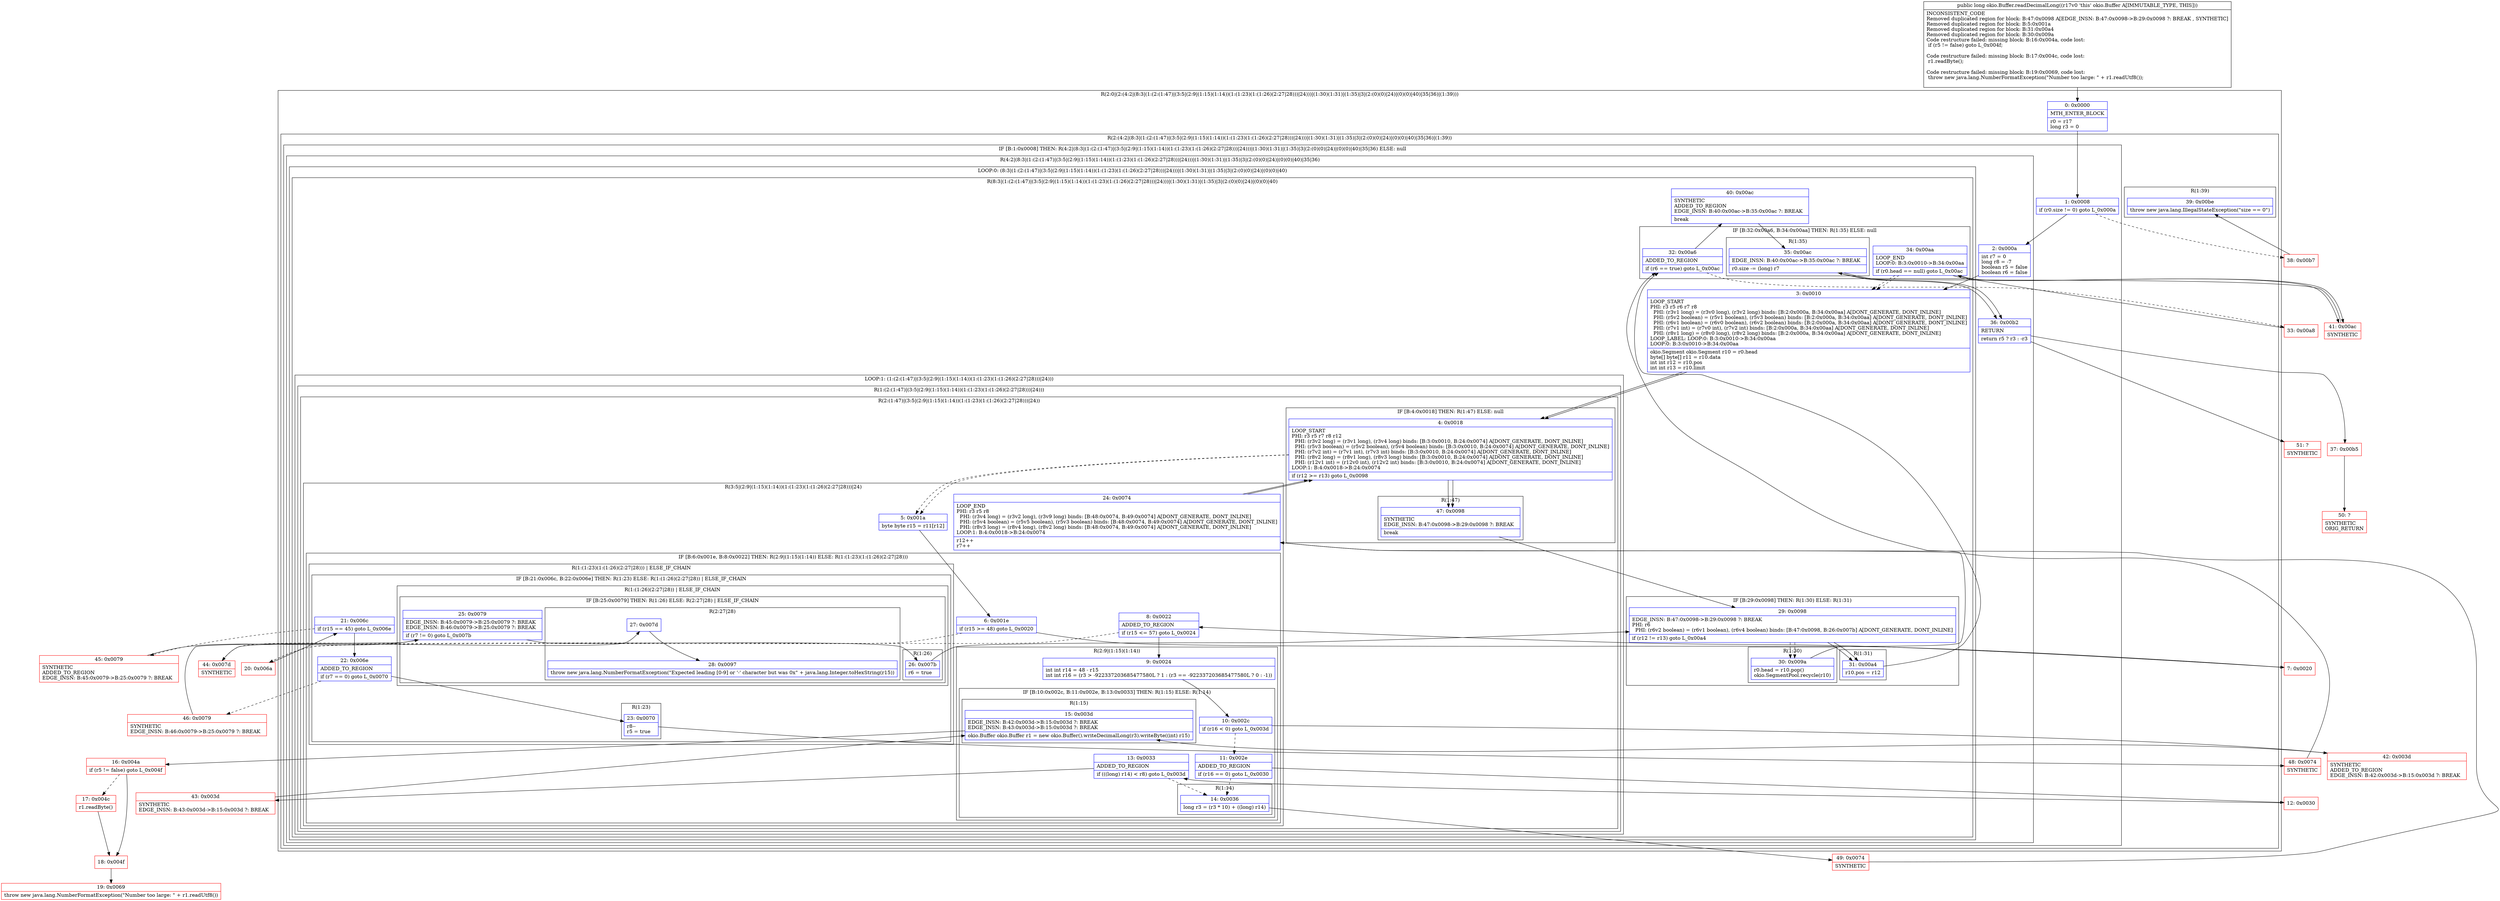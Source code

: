 digraph "CFG forokio.Buffer.readDecimalLong()J" {
subgraph cluster_Region_1594110253 {
label = "R(2:0|(2:(4:2|(8:3|(1:(2:(1:47)|(3:5|(2:9|(1:15)(1:14))(1:(1:23)(1:(1:26)(2:27|28)))|24)))|(1:30)(1:31)|(1:35)|3|(2:(0)(0)|24)|(0)(0)|40)|35|36)|(1:39)))";
node [shape=record,color=blue];
Node_0 [shape=record,label="{0\:\ 0x0000|MTH_ENTER_BLOCK\l|r0 = r17\llong r3 = 0\l}"];
subgraph cluster_Region_2038864995 {
label = "R(2:(4:2|(8:3|(1:(2:(1:47)|(3:5|(2:9|(1:15)(1:14))(1:(1:23)(1:(1:26)(2:27|28)))|24)))|(1:30)(1:31)|(1:35)|3|(2:(0)(0)|24)|(0)(0)|40)|35|36)|(1:39))";
node [shape=record,color=blue];
subgraph cluster_IfRegion_1928523451 {
label = "IF [B:1:0x0008] THEN: R(4:2|(8:3|(1:(2:(1:47)|(3:5|(2:9|(1:15)(1:14))(1:(1:23)(1:(1:26)(2:27|28)))|24)))|(1:30)(1:31)|(1:35)|3|(2:(0)(0)|24)|(0)(0)|40)|35|36) ELSE: null";
node [shape=record,color=blue];
Node_1 [shape=record,label="{1\:\ 0x0008|if (r0.size != 0) goto L_0x000a\l}"];
subgraph cluster_Region_1549704364 {
label = "R(4:2|(8:3|(1:(2:(1:47)|(3:5|(2:9|(1:15)(1:14))(1:(1:23)(1:(1:26)(2:27|28)))|24)))|(1:30)(1:31)|(1:35)|3|(2:(0)(0)|24)|(0)(0)|40)|35|36)";
node [shape=record,color=blue];
Node_2 [shape=record,label="{2\:\ 0x000a|int r7 = 0\llong r8 = \-7\lboolean r5 = false\lboolean r6 = false\l}"];
subgraph cluster_LoopRegion_1571896706 {
label = "LOOP:0: (8:3|(1:(2:(1:47)|(3:5|(2:9|(1:15)(1:14))(1:(1:23)(1:(1:26)(2:27|28)))|24)))|(1:30)(1:31)|(1:35)|3|(2:(0)(0)|24)|(0)(0)|40)";
node [shape=record,color=blue];
Node_34 [shape=record,label="{34\:\ 0x00aa|LOOP_END\lLOOP:0: B:3:0x0010\-\>B:34:0x00aa\l|if (r0.head == null) goto L_0x00ac\l}"];
subgraph cluster_Region_109381181 {
label = "R(8:3|(1:(2:(1:47)|(3:5|(2:9|(1:15)(1:14))(1:(1:23)(1:(1:26)(2:27|28)))|24)))|(1:30)(1:31)|(1:35)|3|(2:(0)(0)|24)|(0)(0)|40)";
node [shape=record,color=blue];
Node_3 [shape=record,label="{3\:\ 0x0010|LOOP_START\lPHI: r3 r5 r6 r7 r8 \l  PHI: (r3v1 long) = (r3v0 long), (r3v2 long) binds: [B:2:0x000a, B:34:0x00aa] A[DONT_GENERATE, DONT_INLINE]\l  PHI: (r5v2 boolean) = (r5v1 boolean), (r5v3 boolean) binds: [B:2:0x000a, B:34:0x00aa] A[DONT_GENERATE, DONT_INLINE]\l  PHI: (r6v1 boolean) = (r6v0 boolean), (r6v2 boolean) binds: [B:2:0x000a, B:34:0x00aa] A[DONT_GENERATE, DONT_INLINE]\l  PHI: (r7v1 int) = (r7v0 int), (r7v2 int) binds: [B:2:0x000a, B:34:0x00aa] A[DONT_GENERATE, DONT_INLINE]\l  PHI: (r8v1 long) = (r8v0 long), (r8v2 long) binds: [B:2:0x000a, B:34:0x00aa] A[DONT_GENERATE, DONT_INLINE]\lLOOP_LABEL: LOOP:0: B:3:0x0010\-\>B:34:0x00aa\lLOOP:0: B:3:0x0010\-\>B:34:0x00aa\l|okio.Segment okio.Segment r10 = r0.head\lbyte[] byte[] r11 = r10.data\lint int r12 = r10.pos\lint int r13 = r10.limit\l}"];
subgraph cluster_LoopRegion_872011763 {
label = "LOOP:1: (1:(2:(1:47)|(3:5|(2:9|(1:15)(1:14))(1:(1:23)(1:(1:26)(2:27|28)))|24)))";
node [shape=record,color=blue];
subgraph cluster_Region_2127634539 {
label = "R(1:(2:(1:47)|(3:5|(2:9|(1:15)(1:14))(1:(1:23)(1:(1:26)(2:27|28)))|24)))";
node [shape=record,color=blue];
subgraph cluster_Region_464752188 {
label = "R(2:(1:47)|(3:5|(2:9|(1:15)(1:14))(1:(1:23)(1:(1:26)(2:27|28)))|24))";
node [shape=record,color=blue];
subgraph cluster_IfRegion_830940424 {
label = "IF [B:4:0x0018] THEN: R(1:47) ELSE: null";
node [shape=record,color=blue];
Node_4 [shape=record,label="{4\:\ 0x0018|LOOP_START\lPHI: r3 r5 r7 r8 r12 \l  PHI: (r3v2 long) = (r3v1 long), (r3v4 long) binds: [B:3:0x0010, B:24:0x0074] A[DONT_GENERATE, DONT_INLINE]\l  PHI: (r5v3 boolean) = (r5v2 boolean), (r5v4 boolean) binds: [B:3:0x0010, B:24:0x0074] A[DONT_GENERATE, DONT_INLINE]\l  PHI: (r7v2 int) = (r7v1 int), (r7v3 int) binds: [B:3:0x0010, B:24:0x0074] A[DONT_GENERATE, DONT_INLINE]\l  PHI: (r8v2 long) = (r8v1 long), (r8v3 long) binds: [B:3:0x0010, B:24:0x0074] A[DONT_GENERATE, DONT_INLINE]\l  PHI: (r12v1 int) = (r12v0 int), (r12v2 int) binds: [B:3:0x0010, B:24:0x0074] A[DONT_GENERATE, DONT_INLINE]\lLOOP:1: B:4:0x0018\-\>B:24:0x0074\l|if (r12 \>= r13) goto L_0x0098\l}"];
subgraph cluster_Region_1329266149 {
label = "R(1:47)";
node [shape=record,color=blue];
Node_47 [shape=record,label="{47\:\ 0x0098|SYNTHETIC\lEDGE_INSN: B:47:0x0098\-\>B:29:0x0098 ?: BREAK  \l|break\l}"];
}
}
subgraph cluster_Region_992851711 {
label = "R(3:5|(2:9|(1:15)(1:14))(1:(1:23)(1:(1:26)(2:27|28)))|24)";
node [shape=record,color=blue];
Node_5 [shape=record,label="{5\:\ 0x001a|byte byte r15 = r11[r12]\l}"];
subgraph cluster_IfRegion_2047173968 {
label = "IF [B:6:0x001e, B:8:0x0022] THEN: R(2:9|(1:15)(1:14)) ELSE: R(1:(1:23)(1:(1:26)(2:27|28)))";
node [shape=record,color=blue];
Node_6 [shape=record,label="{6\:\ 0x001e|if (r15 \>= 48) goto L_0x0020\l}"];
Node_8 [shape=record,label="{8\:\ 0x0022|ADDED_TO_REGION\l|if (r15 \<= 57) goto L_0x0024\l}"];
subgraph cluster_Region_400667760 {
label = "R(2:9|(1:15)(1:14))";
node [shape=record,color=blue];
Node_9 [shape=record,label="{9\:\ 0x0024|int int r14 = 48 \- r15\lint int r16 = (r3 \> \-922337203685477580L ? 1 : (r3 == \-922337203685477580L ? 0 : \-1))\l}"];
subgraph cluster_IfRegion_1411757332 {
label = "IF [B:10:0x002c, B:11:0x002e, B:13:0x0033] THEN: R(1:15) ELSE: R(1:14)";
node [shape=record,color=blue];
Node_10 [shape=record,label="{10\:\ 0x002c|if (r16 \< 0) goto L_0x003d\l}"];
Node_11 [shape=record,label="{11\:\ 0x002e|ADDED_TO_REGION\l|if (r16 == 0) goto L_0x0030\l}"];
Node_13 [shape=record,label="{13\:\ 0x0033|ADDED_TO_REGION\l|if (((long) r14) \< r8) goto L_0x003d\l}"];
subgraph cluster_Region_581786765 {
label = "R(1:15)";
node [shape=record,color=blue];
Node_15 [shape=record,label="{15\:\ 0x003d|EDGE_INSN: B:42:0x003d\-\>B:15:0x003d ?: BREAK  \lEDGE_INSN: B:43:0x003d\-\>B:15:0x003d ?: BREAK  \l|okio.Buffer okio.Buffer r1 = new okio.Buffer().writeDecimalLong(r3).writeByte((int) r15)\l}"];
}
subgraph cluster_Region_503270781 {
label = "R(1:14)";
node [shape=record,color=blue];
Node_14 [shape=record,label="{14\:\ 0x0036|long r3 = (r3 * 10) + ((long) r14)\l}"];
}
}
}
subgraph cluster_Region_838987198 {
label = "R(1:(1:23)(1:(1:26)(2:27|28))) | ELSE_IF_CHAIN\l";
node [shape=record,color=blue];
subgraph cluster_IfRegion_1777647177 {
label = "IF [B:21:0x006c, B:22:0x006e] THEN: R(1:23) ELSE: R(1:(1:26)(2:27|28)) | ELSE_IF_CHAIN\l";
node [shape=record,color=blue];
Node_21 [shape=record,label="{21\:\ 0x006c|if (r15 == 45) goto L_0x006e\l}"];
Node_22 [shape=record,label="{22\:\ 0x006e|ADDED_TO_REGION\l|if (r7 == 0) goto L_0x0070\l}"];
subgraph cluster_Region_409945766 {
label = "R(1:23)";
node [shape=record,color=blue];
Node_23 [shape=record,label="{23\:\ 0x0070|r8\-\-\lr5 = true\l}"];
}
subgraph cluster_Region_1168396781 {
label = "R(1:(1:26)(2:27|28)) | ELSE_IF_CHAIN\l";
node [shape=record,color=blue];
subgraph cluster_IfRegion_1097327655 {
label = "IF [B:25:0x0079] THEN: R(1:26) ELSE: R(2:27|28) | ELSE_IF_CHAIN\l";
node [shape=record,color=blue];
Node_25 [shape=record,label="{25\:\ 0x0079|EDGE_INSN: B:45:0x0079\-\>B:25:0x0079 ?: BREAK  \lEDGE_INSN: B:46:0x0079\-\>B:25:0x0079 ?: BREAK  \l|if (r7 != 0) goto L_0x007b\l}"];
subgraph cluster_Region_714941803 {
label = "R(1:26)";
node [shape=record,color=blue];
Node_26 [shape=record,label="{26\:\ 0x007b|r6 = true\l}"];
}
subgraph cluster_Region_237181386 {
label = "R(2:27|28)";
node [shape=record,color=blue];
Node_27 [shape=record,label="{27\:\ 0x007d}"];
Node_28 [shape=record,label="{28\:\ 0x0097|throw new java.lang.NumberFormatException(\"Expected leading [0\-9] or '\-' character but was 0x\" + java.lang.Integer.toHexString(r15))\l}"];
}
}
}
}
}
}
Node_24 [shape=record,label="{24\:\ 0x0074|LOOP_END\lPHI: r3 r5 r8 \l  PHI: (r3v4 long) = (r3v2 long), (r3v9 long) binds: [B:48:0x0074, B:49:0x0074] A[DONT_GENERATE, DONT_INLINE]\l  PHI: (r5v4 boolean) = (r5v5 boolean), (r5v3 boolean) binds: [B:48:0x0074, B:49:0x0074] A[DONT_GENERATE, DONT_INLINE]\l  PHI: (r8v3 long) = (r8v4 long), (r8v2 long) binds: [B:48:0x0074, B:49:0x0074] A[DONT_GENERATE, DONT_INLINE]\lLOOP:1: B:4:0x0018\-\>B:24:0x0074\l|r12++\lr7++\l}"];
}
}
}
}
subgraph cluster_IfRegion_522021355 {
label = "IF [B:29:0x0098] THEN: R(1:30) ELSE: R(1:31)";
node [shape=record,color=blue];
Node_29 [shape=record,label="{29\:\ 0x0098|EDGE_INSN: B:47:0x0098\-\>B:29:0x0098 ?: BREAK  \lPHI: r6 \l  PHI: (r6v2 boolean) = (r6v1 boolean), (r6v4 boolean) binds: [B:47:0x0098, B:26:0x007b] A[DONT_GENERATE, DONT_INLINE]\l|if (r12 != r13) goto L_0x00a4\l}"];
subgraph cluster_Region_2138152684 {
label = "R(1:30)";
node [shape=record,color=blue];
Node_30 [shape=record,label="{30\:\ 0x009a|r0.head = r10.pop()\lokio.SegmentPool.recycle(r10)\l}"];
}
subgraph cluster_Region_1015306772 {
label = "R(1:31)";
node [shape=record,color=blue];
Node_31 [shape=record,label="{31\:\ 0x00a4|r10.pos = r12\l}"];
}
}
subgraph cluster_IfRegion_1690117754 {
label = "IF [B:32:0x00a6, B:34:0x00aa] THEN: R(1:35) ELSE: null";
node [shape=record,color=blue];
Node_32 [shape=record,label="{32\:\ 0x00a6|ADDED_TO_REGION\l|if (r6 == true) goto L_0x00ac\l}"];
Node_34 [shape=record,label="{34\:\ 0x00aa|LOOP_END\lLOOP:0: B:3:0x0010\-\>B:34:0x00aa\l|if (r0.head == null) goto L_0x00ac\l}"];
subgraph cluster_Region_397093050 {
label = "R(1:35)";
node [shape=record,color=blue];
Node_35 [shape=record,label="{35\:\ 0x00ac|EDGE_INSN: B:40:0x00ac\-\>B:35:0x00ac ?: BREAK  \l|r0.size \-= (long) r7\l}"];
}
}
Node_3 [shape=record,label="{3\:\ 0x0010|LOOP_START\lPHI: r3 r5 r6 r7 r8 \l  PHI: (r3v1 long) = (r3v0 long), (r3v2 long) binds: [B:2:0x000a, B:34:0x00aa] A[DONT_GENERATE, DONT_INLINE]\l  PHI: (r5v2 boolean) = (r5v1 boolean), (r5v3 boolean) binds: [B:2:0x000a, B:34:0x00aa] A[DONT_GENERATE, DONT_INLINE]\l  PHI: (r6v1 boolean) = (r6v0 boolean), (r6v2 boolean) binds: [B:2:0x000a, B:34:0x00aa] A[DONT_GENERATE, DONT_INLINE]\l  PHI: (r7v1 int) = (r7v0 int), (r7v2 int) binds: [B:2:0x000a, B:34:0x00aa] A[DONT_GENERATE, DONT_INLINE]\l  PHI: (r8v1 long) = (r8v0 long), (r8v2 long) binds: [B:2:0x000a, B:34:0x00aa] A[DONT_GENERATE, DONT_INLINE]\lLOOP_LABEL: LOOP:0: B:3:0x0010\-\>B:34:0x00aa\lLOOP:0: B:3:0x0010\-\>B:34:0x00aa\l|okio.Segment okio.Segment r10 = r0.head\lbyte[] byte[] r11 = r10.data\lint int r12 = r10.pos\lint int r13 = r10.limit\l}"];
subgraph cluster_LoopRegion_1122100491 {
label = "LOOP:1: (2:(0)(0)|24)";
node [shape=record,color=blue];
subgraph cluster_Region_561367006 {
label = "R(2:(0)(0)|24)";
node [shape=record,color=blue];
subgraph cluster_IfRegion_1818755610 {
label = "IF [B:4:0x0018] THEN: R(0) ELSE: R(0)";
node [shape=record,color=blue];
Node_4 [shape=record,label="{4\:\ 0x0018|LOOP_START\lPHI: r3 r5 r7 r8 r12 \l  PHI: (r3v2 long) = (r3v1 long), (r3v4 long) binds: [B:3:0x0010, B:24:0x0074] A[DONT_GENERATE, DONT_INLINE]\l  PHI: (r5v3 boolean) = (r5v2 boolean), (r5v4 boolean) binds: [B:3:0x0010, B:24:0x0074] A[DONT_GENERATE, DONT_INLINE]\l  PHI: (r7v2 int) = (r7v1 int), (r7v3 int) binds: [B:3:0x0010, B:24:0x0074] A[DONT_GENERATE, DONT_INLINE]\l  PHI: (r8v2 long) = (r8v1 long), (r8v3 long) binds: [B:3:0x0010, B:24:0x0074] A[DONT_GENERATE, DONT_INLINE]\l  PHI: (r12v1 int) = (r12v0 int), (r12v2 int) binds: [B:3:0x0010, B:24:0x0074] A[DONT_GENERATE, DONT_INLINE]\lLOOP:1: B:4:0x0018\-\>B:24:0x0074\l|if (r12 \>= r13) goto L_0x0098\l}"];
subgraph cluster_Region_1512893799 {
label = "R(0)";
node [shape=record,color=blue];
}
subgraph cluster_Region_1744672641 {
label = "R(0)";
node [shape=record,color=blue];
}
}
Node_24 [shape=record,label="{24\:\ 0x0074|LOOP_END\lPHI: r3 r5 r8 \l  PHI: (r3v4 long) = (r3v2 long), (r3v9 long) binds: [B:48:0x0074, B:49:0x0074] A[DONT_GENERATE, DONT_INLINE]\l  PHI: (r5v4 boolean) = (r5v5 boolean), (r5v3 boolean) binds: [B:48:0x0074, B:49:0x0074] A[DONT_GENERATE, DONT_INLINE]\l  PHI: (r8v3 long) = (r8v4 long), (r8v2 long) binds: [B:48:0x0074, B:49:0x0074] A[DONT_GENERATE, DONT_INLINE]\lLOOP:1: B:4:0x0018\-\>B:24:0x0074\l|r12++\lr7++\l}"];
}
}
subgraph cluster_IfRegion_1914872185 {
label = "IF [B:29:0x0098] THEN: R(0) ELSE: R(0)";
node [shape=record,color=blue];
Node_29 [shape=record,label="{29\:\ 0x0098|EDGE_INSN: B:47:0x0098\-\>B:29:0x0098 ?: BREAK  \lPHI: r6 \l  PHI: (r6v2 boolean) = (r6v1 boolean), (r6v4 boolean) binds: [B:47:0x0098, B:26:0x007b] A[DONT_GENERATE, DONT_INLINE]\l|if (r12 != r13) goto L_0x00a4\l}"];
subgraph cluster_Region_3250602 {
label = "R(0)";
node [shape=record,color=blue];
}
subgraph cluster_Region_1303768346 {
label = "R(0)";
node [shape=record,color=blue];
}
}
Node_40 [shape=record,label="{40\:\ 0x00ac|SYNTHETIC\lADDED_TO_REGION\lEDGE_INSN: B:40:0x00ac\-\>B:35:0x00ac ?: BREAK  \l|break\l}"];
}
}
Node_35 [shape=record,label="{35\:\ 0x00ac|EDGE_INSN: B:40:0x00ac\-\>B:35:0x00ac ?: BREAK  \l|r0.size \-= (long) r7\l}"];
Node_36 [shape=record,label="{36\:\ 0x00b2|RETURN\l|return r5 ? r3 : \-r3\l}"];
}
}
subgraph cluster_Region_1892644382 {
label = "R(1:39)";
node [shape=record,color=blue];
Node_39 [shape=record,label="{39\:\ 0x00be|throw new java.lang.IllegalStateException(\"size == 0\")\l}"];
}
}
}
Node_7 [shape=record,color=red,label="{7\:\ 0x0020}"];
Node_12 [shape=record,color=red,label="{12\:\ 0x0030}"];
Node_16 [shape=record,color=red,label="{16\:\ 0x004a|if (r5 != false) goto L_0x004f\l}"];
Node_17 [shape=record,color=red,label="{17\:\ 0x004c|r1.readByte()\l}"];
Node_18 [shape=record,color=red,label="{18\:\ 0x004f}"];
Node_19 [shape=record,color=red,label="{19\:\ 0x0069|throw new java.lang.NumberFormatException(\"Number too large: \" + r1.readUtf8())\l}"];
Node_20 [shape=record,color=red,label="{20\:\ 0x006a}"];
Node_33 [shape=record,color=red,label="{33\:\ 0x00a8}"];
Node_37 [shape=record,color=red,label="{37\:\ 0x00b5}"];
Node_38 [shape=record,color=red,label="{38\:\ 0x00b7}"];
Node_41 [shape=record,color=red,label="{41\:\ 0x00ac|SYNTHETIC\l}"];
Node_42 [shape=record,color=red,label="{42\:\ 0x003d|SYNTHETIC\lADDED_TO_REGION\lEDGE_INSN: B:42:0x003d\-\>B:15:0x003d ?: BREAK  \l}"];
Node_43 [shape=record,color=red,label="{43\:\ 0x003d|SYNTHETIC\lEDGE_INSN: B:43:0x003d\-\>B:15:0x003d ?: BREAK  \l}"];
Node_44 [shape=record,color=red,label="{44\:\ 0x007d|SYNTHETIC\l}"];
Node_45 [shape=record,color=red,label="{45\:\ 0x0079|SYNTHETIC\lADDED_TO_REGION\lEDGE_INSN: B:45:0x0079\-\>B:25:0x0079 ?: BREAK  \l}"];
Node_46 [shape=record,color=red,label="{46\:\ 0x0079|SYNTHETIC\lEDGE_INSN: B:46:0x0079\-\>B:25:0x0079 ?: BREAK  \l}"];
Node_48 [shape=record,color=red,label="{48\:\ 0x0074|SYNTHETIC\l}"];
Node_49 [shape=record,color=red,label="{49\:\ 0x0074|SYNTHETIC\l}"];
Node_50 [shape=record,color=red,label="{50\:\ ?|SYNTHETIC\lORIG_RETURN\l}"];
Node_51 [shape=record,color=red,label="{51\:\ ?|SYNTHETIC\l}"];
MethodNode[shape=record,label="{public long okio.Buffer.readDecimalLong((r17v0 'this' okio.Buffer A[IMMUTABLE_TYPE, THIS]))  | INCONSISTENT_CODE\lRemoved duplicated region for block: B:47:0x0098 A[EDGE_INSN: B:47:0x0098\-\>B:29:0x0098 ?: BREAK  , SYNTHETIC]\lRemoved duplicated region for block: B:5:0x001a \lRemoved duplicated region for block: B:31:0x00a4 \lRemoved duplicated region for block: B:30:0x009a \lCode restructure failed: missing block: B:16:0x004a, code lost:\l    if (r5 != false) goto L_0x004f;\l\lCode restructure failed: missing block: B:17:0x004c, code lost:\l    r1.readByte();\l\lCode restructure failed: missing block: B:19:0x0069, code lost:\l    throw new java.lang.NumberFormatException(\"Number too large: \" + r1.readUtf8());\l\l}"];
MethodNode -> Node_0;
Node_0 -> Node_1;
Node_1 -> Node_2;
Node_1 -> Node_38[style=dashed];
Node_2 -> Node_3;
Node_34 -> Node_3[style=dashed];
Node_34 -> Node_41;
Node_3 -> Node_4;
Node_4 -> Node_5[style=dashed];
Node_4 -> Node_47;
Node_47 -> Node_29;
Node_5 -> Node_6;
Node_6 -> Node_7;
Node_6 -> Node_20[style=dashed];
Node_8 -> Node_9;
Node_8 -> Node_20[style=dashed];
Node_9 -> Node_10;
Node_10 -> Node_11[style=dashed];
Node_10 -> Node_42;
Node_11 -> Node_12;
Node_11 -> Node_14[style=dashed];
Node_13 -> Node_14[style=dashed];
Node_13 -> Node_43;
Node_15 -> Node_16;
Node_14 -> Node_49;
Node_21 -> Node_22;
Node_21 -> Node_45[style=dashed];
Node_22 -> Node_23;
Node_22 -> Node_46[style=dashed];
Node_23 -> Node_48;
Node_25 -> Node_26;
Node_25 -> Node_44[style=dashed];
Node_26 -> Node_29;
Node_27 -> Node_28;
Node_24 -> Node_4;
Node_29 -> Node_30[style=dashed];
Node_29 -> Node_31;
Node_30 -> Node_32;
Node_31 -> Node_32;
Node_32 -> Node_33[style=dashed];
Node_32 -> Node_40;
Node_34 -> Node_3[style=dashed];
Node_34 -> Node_41;
Node_35 -> Node_36;
Node_3 -> Node_4;
Node_4 -> Node_5[style=dashed];
Node_4 -> Node_47;
Node_24 -> Node_4;
Node_29 -> Node_30[style=dashed];
Node_29 -> Node_31;
Node_40 -> Node_35;
Node_35 -> Node_36;
Node_36 -> Node_37;
Node_36 -> Node_51;
Node_7 -> Node_8;
Node_12 -> Node_13;
Node_16 -> Node_17[style=dashed];
Node_16 -> Node_18;
Node_17 -> Node_18;
Node_18 -> Node_19;
Node_20 -> Node_21;
Node_33 -> Node_34;
Node_37 -> Node_50;
Node_38 -> Node_39;
Node_41 -> Node_35;
Node_42 -> Node_15;
Node_43 -> Node_15;
Node_44 -> Node_27;
Node_45 -> Node_25;
Node_46 -> Node_25;
Node_48 -> Node_24;
Node_49 -> Node_24;
}

